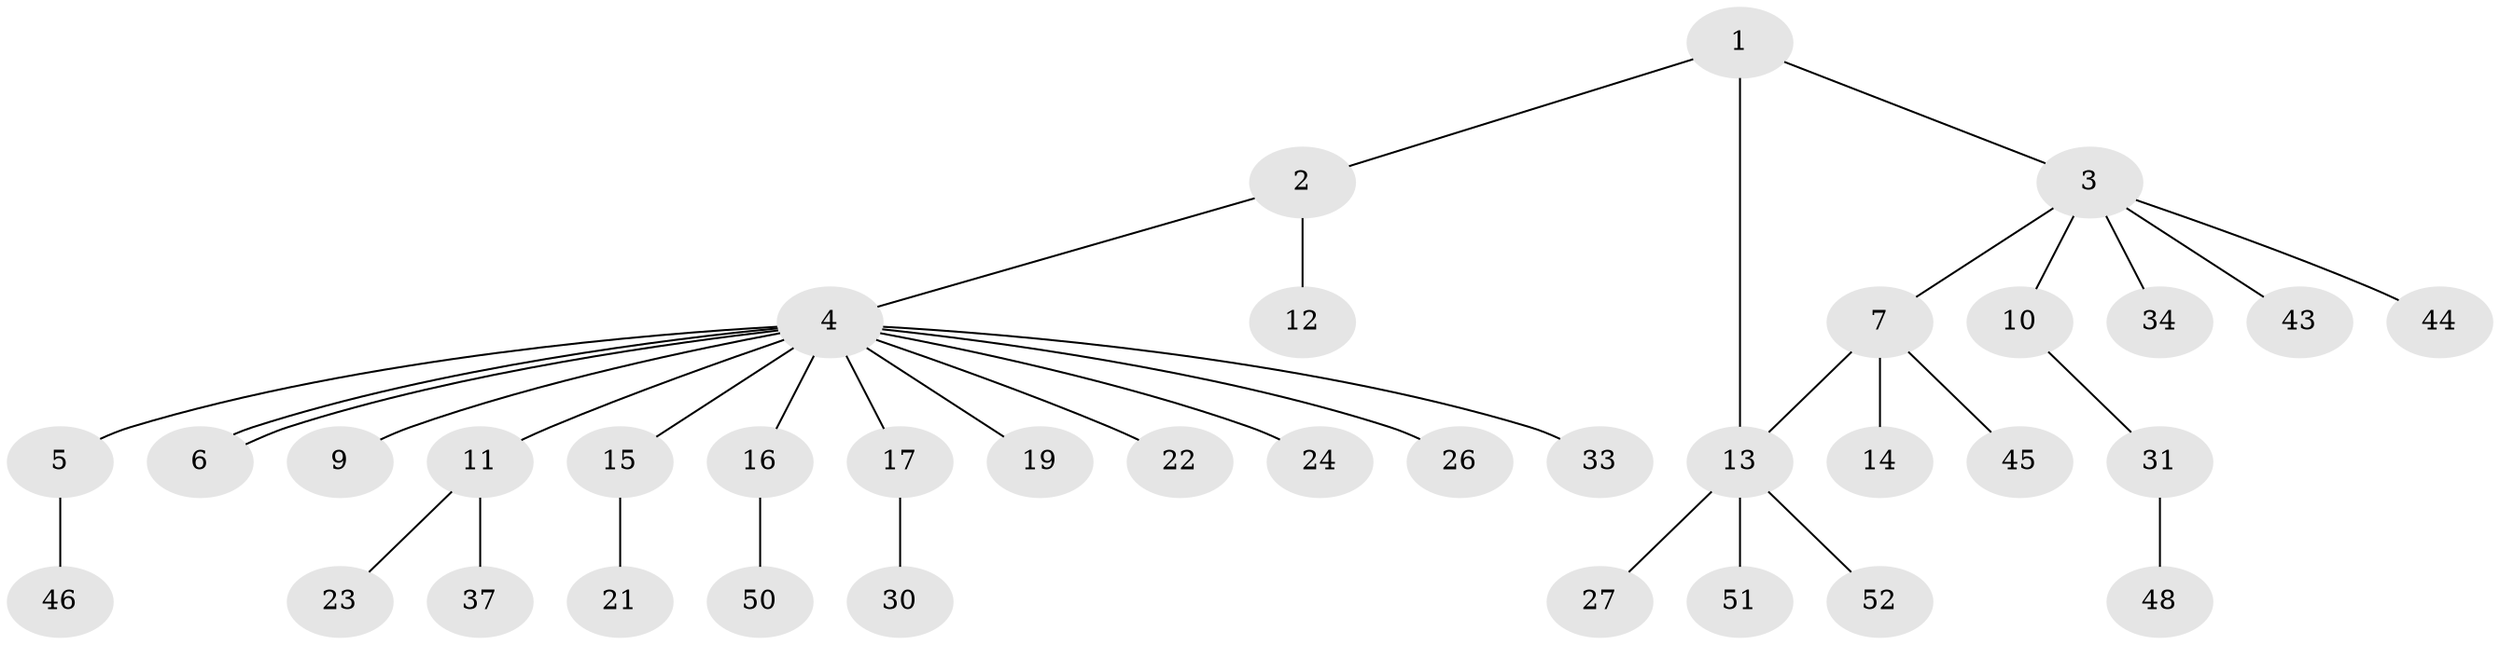 // original degree distribution, {4: 0.019230769230769232, 3: 0.09615384615384616, 7: 0.019230769230769232, 15: 0.019230769230769232, 2: 0.23076923076923078, 5: 0.019230769230769232, 1: 0.5769230769230769, 6: 0.019230769230769232}
// Generated by graph-tools (version 1.1) at 2025/11/02/27/25 16:11:12]
// undirected, 36 vertices, 37 edges
graph export_dot {
graph [start="1"]
  node [color=gray90,style=filled];
  1 [super="+28"];
  2 [super="+8"];
  3 [super="+20"];
  4 [super="+38"];
  5 [super="+39"];
  6 [super="+25"];
  7 [super="+29"];
  9 [super="+32"];
  10;
  11 [super="+18"];
  12;
  13 [super="+36"];
  14;
  15 [super="+49"];
  16 [super="+40"];
  17;
  19;
  21;
  22;
  23;
  24 [super="+42"];
  26;
  27;
  30 [super="+47"];
  31 [super="+41"];
  33 [super="+35"];
  34;
  37;
  43;
  44;
  45;
  46;
  48;
  50;
  51;
  52;
  1 -- 2;
  1 -- 3;
  1 -- 13;
  2 -- 4;
  2 -- 12;
  3 -- 7;
  3 -- 10;
  3 -- 34;
  3 -- 43;
  3 -- 44;
  4 -- 5;
  4 -- 6;
  4 -- 6;
  4 -- 9;
  4 -- 11;
  4 -- 15;
  4 -- 16;
  4 -- 17;
  4 -- 19;
  4 -- 22;
  4 -- 24;
  4 -- 26;
  4 -- 33;
  5 -- 46;
  7 -- 13;
  7 -- 14;
  7 -- 45;
  10 -- 31;
  11 -- 23;
  11 -- 37;
  13 -- 27;
  13 -- 51;
  13 -- 52;
  15 -- 21;
  16 -- 50;
  17 -- 30;
  31 -- 48;
}
